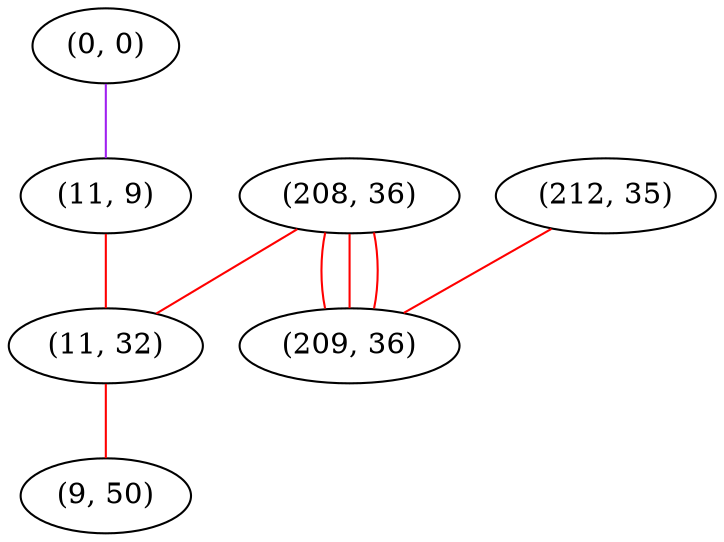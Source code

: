graph "" {
"(0, 0)";
"(212, 35)";
"(208, 36)";
"(11, 9)";
"(11, 32)";
"(9, 50)";
"(209, 36)";
"(0, 0)" -- "(11, 9)"  [color=purple, key=0, weight=4];
"(212, 35)" -- "(209, 36)"  [color=red, key=0, weight=1];
"(208, 36)" -- "(11, 32)"  [color=red, key=0, weight=1];
"(208, 36)" -- "(209, 36)"  [color=red, key=0, weight=1];
"(208, 36)" -- "(209, 36)"  [color=red, key=1, weight=1];
"(208, 36)" -- "(209, 36)"  [color=red, key=2, weight=1];
"(11, 9)" -- "(11, 32)"  [color=red, key=0, weight=1];
"(11, 32)" -- "(9, 50)"  [color=red, key=0, weight=1];
}
